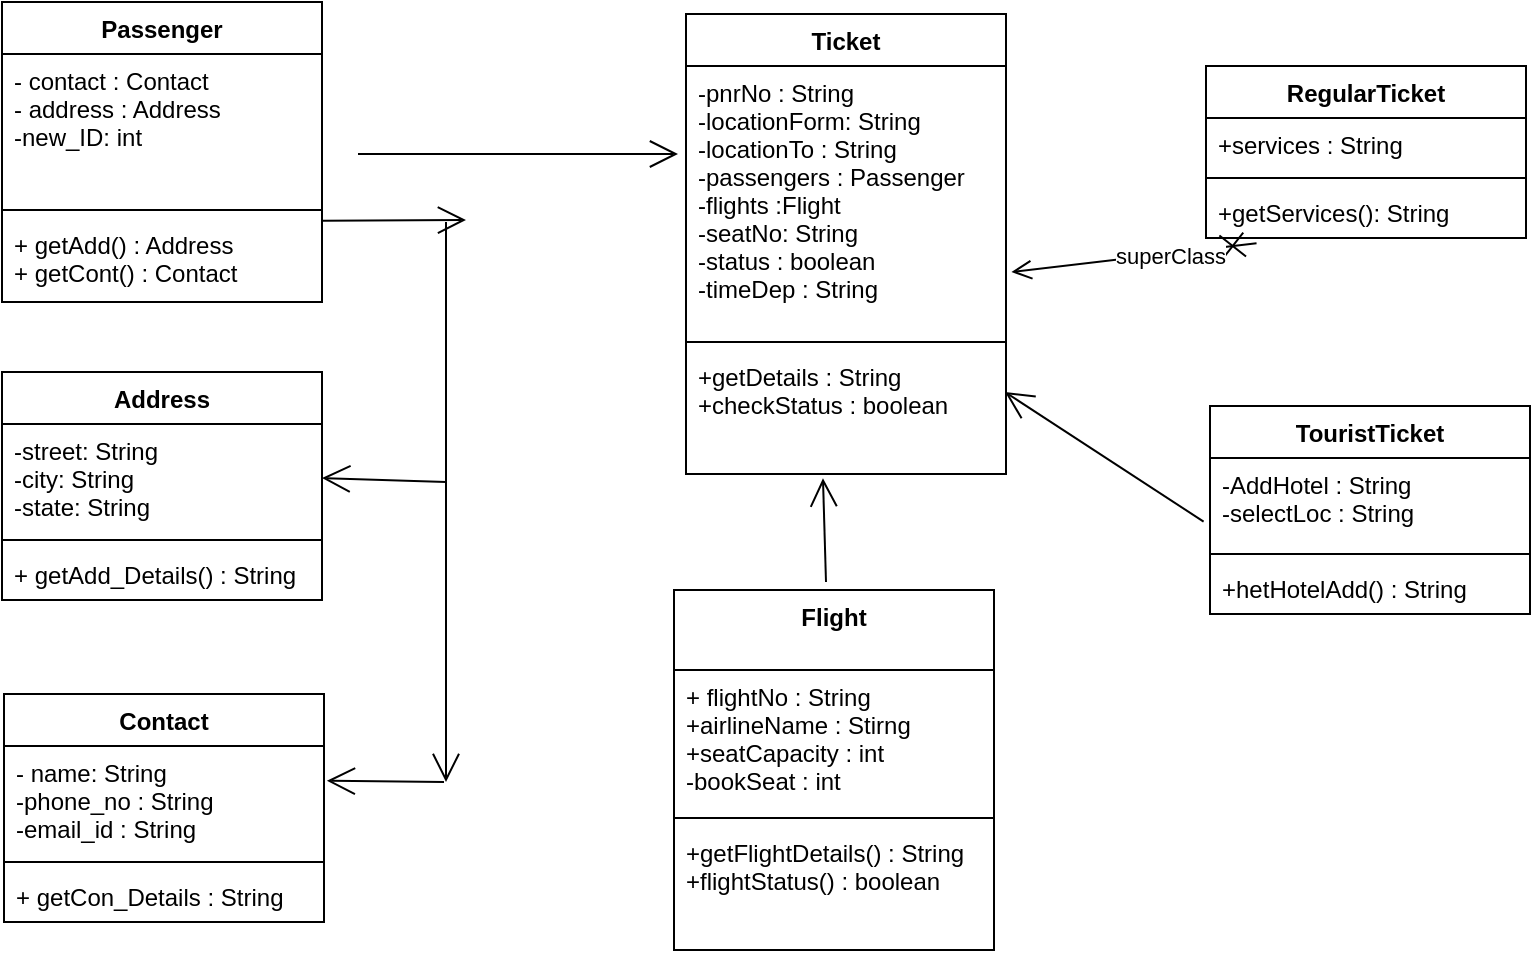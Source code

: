 <mxfile version="17.1.3" type="device"><diagram id="z-MZ5pTlGtniTIMxKD85" name="Page-1"><mxGraphModel dx="1038" dy="539" grid="1" gridSize="10" guides="1" tooltips="1" connect="1" arrows="1" fold="1" page="1" pageScale="1" pageWidth="850" pageHeight="1100" math="0" shadow="0"><root><mxCell id="0"/><mxCell id="1" parent="0"/><mxCell id="Ooly7b9DLVEEkYZFWTBX-8" value="Passenger" style="swimlane;fontStyle=1;align=center;verticalAlign=top;childLayout=stackLayout;horizontal=1;startSize=26;horizontalStack=0;resizeParent=1;resizeParentMax=0;resizeLast=0;collapsible=1;marginBottom=0;" parent="1" vertex="1"><mxGeometry x="18" y="40" width="160" height="150" as="geometry"/></mxCell><mxCell id="Ooly7b9DLVEEkYZFWTBX-9" value="- contact : Contact&#10;- address : Address&#10;-new_ID: int" style="text;strokeColor=none;fillColor=none;align=left;verticalAlign=top;spacingLeft=4;spacingRight=4;overflow=hidden;rotatable=0;points=[[0,0.5],[1,0.5]];portConstraint=eastwest;" parent="Ooly7b9DLVEEkYZFWTBX-8" vertex="1"><mxGeometry y="26" width="160" height="74" as="geometry"/></mxCell><mxCell id="Ooly7b9DLVEEkYZFWTBX-10" value="" style="line;strokeWidth=1;fillColor=none;align=left;verticalAlign=middle;spacingTop=-1;spacingLeft=3;spacingRight=3;rotatable=0;labelPosition=right;points=[];portConstraint=eastwest;" parent="Ooly7b9DLVEEkYZFWTBX-8" vertex="1"><mxGeometry y="100" width="160" height="8" as="geometry"/></mxCell><mxCell id="Ooly7b9DLVEEkYZFWTBX-11" value="+ getAdd() : Address&#10;+ getCont() : Contact" style="text;strokeColor=none;fillColor=none;align=left;verticalAlign=top;spacingLeft=4;spacingRight=4;overflow=hidden;rotatable=0;points=[[0,0.5],[1,0.5]];portConstraint=eastwest;" parent="Ooly7b9DLVEEkYZFWTBX-8" vertex="1"><mxGeometry y="108" width="160" height="42" as="geometry"/></mxCell><mxCell id="jiKeSzFMWHb4ty5Kl0t5-5" value="Ticket" style="swimlane;fontStyle=1;align=center;verticalAlign=top;childLayout=stackLayout;horizontal=1;startSize=26;horizontalStack=0;resizeParent=1;resizeParentMax=0;resizeLast=0;collapsible=1;marginBottom=0;" parent="1" vertex="1"><mxGeometry x="360" y="46" width="160" height="230" as="geometry"/></mxCell><mxCell id="jiKeSzFMWHb4ty5Kl0t5-6" value="-pnrNo : String&#10;-locationForm: String&#10;-locationTo : String&#10;-passengers : Passenger&#10;-flights :Flight&#10;-seatNo: String&#10;-status : boolean&#10;-timeDep : String&#10;" style="text;strokeColor=none;fillColor=none;align=left;verticalAlign=top;spacingLeft=4;spacingRight=4;overflow=hidden;rotatable=0;points=[[0,0.5],[1,0.5]];portConstraint=eastwest;" parent="jiKeSzFMWHb4ty5Kl0t5-5" vertex="1"><mxGeometry y="26" width="160" height="134" as="geometry"/></mxCell><mxCell id="jiKeSzFMWHb4ty5Kl0t5-7" value="" style="line;strokeWidth=1;fillColor=none;align=left;verticalAlign=middle;spacingTop=-1;spacingLeft=3;spacingRight=3;rotatable=0;labelPosition=right;points=[];portConstraint=eastwest;" parent="jiKeSzFMWHb4ty5Kl0t5-5" vertex="1"><mxGeometry y="160" width="160" height="8" as="geometry"/></mxCell><mxCell id="jiKeSzFMWHb4ty5Kl0t5-8" value="+getDetails : String&#10;+checkStatus : boolean" style="text;strokeColor=none;fillColor=none;align=left;verticalAlign=top;spacingLeft=4;spacingRight=4;overflow=hidden;rotatable=0;points=[[0,0.5],[1,0.5]];portConstraint=eastwest;" parent="jiKeSzFMWHb4ty5Kl0t5-5" vertex="1"><mxGeometry y="168" width="160" height="62" as="geometry"/></mxCell><mxCell id="jiKeSzFMWHb4ty5Kl0t5-9" value="Flight" style="swimlane;fontStyle=1;align=center;verticalAlign=top;childLayout=stackLayout;horizontal=1;startSize=40;horizontalStack=0;resizeParent=1;resizeParentMax=0;resizeLast=0;collapsible=1;marginBottom=0;" parent="1" vertex="1"><mxGeometry x="354" y="334" width="160" height="180" as="geometry"/></mxCell><mxCell id="jiKeSzFMWHb4ty5Kl0t5-10" value="+ flightNo : String&#10;+airlineName : Stirng&#10;+seatCapacity : int&#10;-bookSeat : int" style="text;strokeColor=none;fillColor=none;align=left;verticalAlign=top;spacingLeft=4;spacingRight=4;overflow=hidden;rotatable=0;points=[[0,0.5],[1,0.5]];portConstraint=eastwest;" parent="jiKeSzFMWHb4ty5Kl0t5-9" vertex="1"><mxGeometry y="40" width="160" height="70" as="geometry"/></mxCell><mxCell id="jiKeSzFMWHb4ty5Kl0t5-11" value="" style="line;strokeWidth=1;fillColor=none;align=left;verticalAlign=middle;spacingTop=-1;spacingLeft=3;spacingRight=3;rotatable=0;labelPosition=right;points=[];portConstraint=eastwest;" parent="jiKeSzFMWHb4ty5Kl0t5-9" vertex="1"><mxGeometry y="110" width="160" height="8" as="geometry"/></mxCell><mxCell id="jiKeSzFMWHb4ty5Kl0t5-12" value="+getFlightDetails() : String&#10;+flightStatus() : boolean&#10;" style="text;strokeColor=none;fillColor=none;align=left;verticalAlign=top;spacingLeft=4;spacingRight=4;overflow=hidden;rotatable=0;points=[[0,0.5],[1,0.5]];portConstraint=eastwest;" parent="jiKeSzFMWHb4ty5Kl0t5-9" vertex="1"><mxGeometry y="118" width="160" height="62" as="geometry"/></mxCell><mxCell id="jiKeSzFMWHb4ty5Kl0t5-17" value="Contact" style="swimlane;fontStyle=1;align=center;verticalAlign=top;childLayout=stackLayout;horizontal=1;startSize=26;horizontalStack=0;resizeParent=1;resizeParentMax=0;resizeLast=0;collapsible=1;marginBottom=0;" parent="1" vertex="1"><mxGeometry x="19" y="386" width="160" height="114" as="geometry"/></mxCell><mxCell id="jiKeSzFMWHb4ty5Kl0t5-18" value="- name: String&#10;-phone_no : String&#10;-email_id : String" style="text;strokeColor=none;fillColor=none;align=left;verticalAlign=top;spacingLeft=4;spacingRight=4;overflow=hidden;rotatable=0;points=[[0,0.5],[1,0.5]];portConstraint=eastwest;" parent="jiKeSzFMWHb4ty5Kl0t5-17" vertex="1"><mxGeometry y="26" width="160" height="54" as="geometry"/></mxCell><mxCell id="jiKeSzFMWHb4ty5Kl0t5-19" value="" style="line;strokeWidth=1;fillColor=none;align=left;verticalAlign=middle;spacingTop=-1;spacingLeft=3;spacingRight=3;rotatable=0;labelPosition=right;points=[];portConstraint=eastwest;" parent="jiKeSzFMWHb4ty5Kl0t5-17" vertex="1"><mxGeometry y="80" width="160" height="8" as="geometry"/></mxCell><mxCell id="jiKeSzFMWHb4ty5Kl0t5-20" value="+ getCon_Details : String" style="text;strokeColor=none;fillColor=none;align=left;verticalAlign=top;spacingLeft=4;spacingRight=4;overflow=hidden;rotatable=0;points=[[0,0.5],[1,0.5]];portConstraint=eastwest;" parent="jiKeSzFMWHb4ty5Kl0t5-17" vertex="1"><mxGeometry y="88" width="160" height="26" as="geometry"/></mxCell><mxCell id="jiKeSzFMWHb4ty5Kl0t5-21" value="Address" style="swimlane;fontStyle=1;align=center;verticalAlign=top;childLayout=stackLayout;horizontal=1;startSize=26;horizontalStack=0;resizeParent=1;resizeParentMax=0;resizeLast=0;collapsible=1;marginBottom=0;" parent="1" vertex="1"><mxGeometry x="18" y="225" width="160" height="114" as="geometry"/></mxCell><mxCell id="jiKeSzFMWHb4ty5Kl0t5-22" value="-street: String&#10;-city: String&#10;-state: String" style="text;strokeColor=none;fillColor=none;align=left;verticalAlign=top;spacingLeft=4;spacingRight=4;overflow=hidden;rotatable=0;points=[[0,0.5],[1,0.5]];portConstraint=eastwest;" parent="jiKeSzFMWHb4ty5Kl0t5-21" vertex="1"><mxGeometry y="26" width="160" height="54" as="geometry"/></mxCell><mxCell id="ib-Rc6fb9oXT7pLK0zRp-1" value="" style="line;strokeWidth=1;fillColor=none;align=left;verticalAlign=middle;spacingTop=-1;spacingLeft=3;spacingRight=3;rotatable=0;labelPosition=right;points=[];portConstraint=eastwest;" vertex="1" parent="jiKeSzFMWHb4ty5Kl0t5-21"><mxGeometry y="80" width="160" height="8" as="geometry"/></mxCell><mxCell id="jiKeSzFMWHb4ty5Kl0t5-24" value="+ getAdd_Details() : String" style="text;strokeColor=none;fillColor=none;align=left;verticalAlign=top;spacingLeft=4;spacingRight=4;overflow=hidden;rotatable=0;points=[[0,0.5],[1,0.5]];portConstraint=eastwest;" parent="jiKeSzFMWHb4ty5Kl0t5-21" vertex="1"><mxGeometry y="88" width="160" height="26" as="geometry"/></mxCell><mxCell id="jiKeSzFMWHb4ty5Kl0t5-25" value="RegularTicket" style="swimlane;fontStyle=1;align=center;verticalAlign=top;childLayout=stackLayout;horizontal=1;startSize=26;horizontalStack=0;resizeParent=1;resizeParentMax=0;resizeLast=0;collapsible=1;marginBottom=0;" parent="1" vertex="1"><mxGeometry x="620" y="72" width="160" height="86" as="geometry"/></mxCell><mxCell id="jiKeSzFMWHb4ty5Kl0t5-26" value="+services : String" style="text;strokeColor=none;fillColor=none;align=left;verticalAlign=top;spacingLeft=4;spacingRight=4;overflow=hidden;rotatable=0;points=[[0,0.5],[1,0.5]];portConstraint=eastwest;" parent="jiKeSzFMWHb4ty5Kl0t5-25" vertex="1"><mxGeometry y="26" width="160" height="26" as="geometry"/></mxCell><mxCell id="jiKeSzFMWHb4ty5Kl0t5-27" value="" style="line;strokeWidth=1;fillColor=none;align=left;verticalAlign=middle;spacingTop=-1;spacingLeft=3;spacingRight=3;rotatable=0;labelPosition=right;points=[];portConstraint=eastwest;" parent="jiKeSzFMWHb4ty5Kl0t5-25" vertex="1"><mxGeometry y="52" width="160" height="8" as="geometry"/></mxCell><mxCell id="jiKeSzFMWHb4ty5Kl0t5-28" value="+getServices(): String" style="text;strokeColor=none;fillColor=none;align=left;verticalAlign=top;spacingLeft=4;spacingRight=4;overflow=hidden;rotatable=0;points=[[0,0.5],[1,0.5]];portConstraint=eastwest;" parent="jiKeSzFMWHb4ty5Kl0t5-25" vertex="1"><mxGeometry y="60" width="160" height="26" as="geometry"/></mxCell><mxCell id="ib-Rc6fb9oXT7pLK0zRp-2" value="TouristTicket" style="swimlane;fontStyle=1;align=center;verticalAlign=top;childLayout=stackLayout;horizontal=1;startSize=26;horizontalStack=0;resizeParent=1;resizeParentMax=0;resizeLast=0;collapsible=1;marginBottom=0;" vertex="1" parent="1"><mxGeometry x="622" y="242" width="160" height="104" as="geometry"/></mxCell><mxCell id="ib-Rc6fb9oXT7pLK0zRp-3" value="-AddHotel : String&#10;-selectLoc : String" style="text;strokeColor=none;fillColor=none;align=left;verticalAlign=top;spacingLeft=4;spacingRight=4;overflow=hidden;rotatable=0;points=[[0,0.5],[1,0.5]];portConstraint=eastwest;" vertex="1" parent="ib-Rc6fb9oXT7pLK0zRp-2"><mxGeometry y="26" width="160" height="44" as="geometry"/></mxCell><mxCell id="ib-Rc6fb9oXT7pLK0zRp-4" value="" style="line;strokeWidth=1;fillColor=none;align=left;verticalAlign=middle;spacingTop=-1;spacingLeft=3;spacingRight=3;rotatable=0;labelPosition=right;points=[];portConstraint=eastwest;" vertex="1" parent="ib-Rc6fb9oXT7pLK0zRp-2"><mxGeometry y="70" width="160" height="8" as="geometry"/></mxCell><mxCell id="ib-Rc6fb9oXT7pLK0zRp-5" value="+hetHotelAdd() : String&#10;" style="text;strokeColor=none;fillColor=none;align=left;verticalAlign=top;spacingLeft=4;spacingRight=4;overflow=hidden;rotatable=0;points=[[0,0.5],[1,0.5]];portConstraint=eastwest;" vertex="1" parent="ib-Rc6fb9oXT7pLK0zRp-2"><mxGeometry y="78" width="160" height="26" as="geometry"/></mxCell><mxCell id="ib-Rc6fb9oXT7pLK0zRp-6" value="" style="endArrow=open;startArrow=cross;endFill=0;startFill=0;endSize=8;startSize=10;html=1;rounded=0;exitX=0.158;exitY=1.1;exitDx=0;exitDy=0;exitPerimeter=0;entryX=1.017;entryY=0.769;entryDx=0;entryDy=0;entryPerimeter=0;" edge="1" parent="1" source="jiKeSzFMWHb4ty5Kl0t5-28" target="jiKeSzFMWHb4ty5Kl0t5-6"><mxGeometry width="160" relative="1" as="geometry"><mxPoint x="447" y="200" as="sourcePoint"/><mxPoint x="607" y="180" as="targetPoint"/></mxGeometry></mxCell><mxCell id="ib-Rc6fb9oXT7pLK0zRp-7" value="superClass" style="edgeLabel;html=1;align=center;verticalAlign=middle;resizable=0;points=[];" vertex="1" connectable="0" parent="ib-Rc6fb9oXT7pLK0zRp-6"><mxGeometry x="-0.288" y="1" relative="1" as="geometry"><mxPoint as="offset"/></mxGeometry></mxCell><mxCell id="ib-Rc6fb9oXT7pLK0zRp-13" value="" style="endArrow=open;endFill=1;endSize=12;html=1;rounded=0;exitX=-0.02;exitY=0.723;exitDx=0;exitDy=0;exitPerimeter=0;entryX=0.997;entryY=0.339;entryDx=0;entryDy=0;entryPerimeter=0;" edge="1" parent="1" source="ib-Rc6fb9oXT7pLK0zRp-3" target="jiKeSzFMWHb4ty5Kl0t5-8"><mxGeometry width="160" relative="1" as="geometry"><mxPoint x="570" y="280" as="sourcePoint"/><mxPoint x="540" y="280" as="targetPoint"/></mxGeometry></mxCell><mxCell id="ib-Rc6fb9oXT7pLK0zRp-14" value="" style="endArrow=open;endFill=1;endSize=12;html=1;rounded=0;entryX=0.428;entryY=1.035;entryDx=0;entryDy=0;entryPerimeter=0;" edge="1" parent="1" target="jiKeSzFMWHb4ty5Kl0t5-8"><mxGeometry width="160" relative="1" as="geometry"><mxPoint x="430" y="330" as="sourcePoint"/><mxPoint x="540" y="280" as="targetPoint"/></mxGeometry></mxCell><mxCell id="ib-Rc6fb9oXT7pLK0zRp-15" value="" style="endArrow=open;endFill=1;endSize=12;html=1;rounded=0;" edge="1" parent="1"><mxGeometry width="160" relative="1" as="geometry"><mxPoint x="196" y="116" as="sourcePoint"/><mxPoint x="356" y="116" as="targetPoint"/></mxGeometry></mxCell><mxCell id="ib-Rc6fb9oXT7pLK0zRp-16" value="" style="endArrow=open;endFill=1;endSize=12;html=1;rounded=0;exitX=1;exitY=0.033;exitDx=0;exitDy=0;exitPerimeter=0;" edge="1" parent="1" source="Ooly7b9DLVEEkYZFWTBX-11"><mxGeometry width="160" relative="1" as="geometry"><mxPoint x="292" y="280" as="sourcePoint"/><mxPoint x="250" y="149" as="targetPoint"/></mxGeometry></mxCell><mxCell id="ib-Rc6fb9oXT7pLK0zRp-17" value="" style="endArrow=open;endFill=1;endSize=12;html=1;rounded=0;" edge="1" parent="1"><mxGeometry width="160" relative="1" as="geometry"><mxPoint x="240" y="150" as="sourcePoint"/><mxPoint x="240" y="430" as="targetPoint"/></mxGeometry></mxCell><mxCell id="ib-Rc6fb9oXT7pLK0zRp-18" value="" style="endArrow=open;endFill=1;endSize=12;html=1;rounded=0;entryX=1.009;entryY=0.322;entryDx=0;entryDy=0;entryPerimeter=0;" edge="1" parent="1" target="jiKeSzFMWHb4ty5Kl0t5-18"><mxGeometry width="160" relative="1" as="geometry"><mxPoint x="239" y="430" as="sourcePoint"/><mxPoint x="178" y="439" as="targetPoint"/></mxGeometry></mxCell><mxCell id="ib-Rc6fb9oXT7pLK0zRp-19" value="" style="endArrow=open;endFill=1;endSize=12;html=1;rounded=0;entryX=1;entryY=0.5;entryDx=0;entryDy=0;" edge="1" parent="1" target="jiKeSzFMWHb4ty5Kl0t5-22"><mxGeometry width="160" relative="1" as="geometry"><mxPoint x="240" y="280" as="sourcePoint"/><mxPoint x="540" y="280" as="targetPoint"/></mxGeometry></mxCell></root></mxGraphModel></diagram></mxfile>